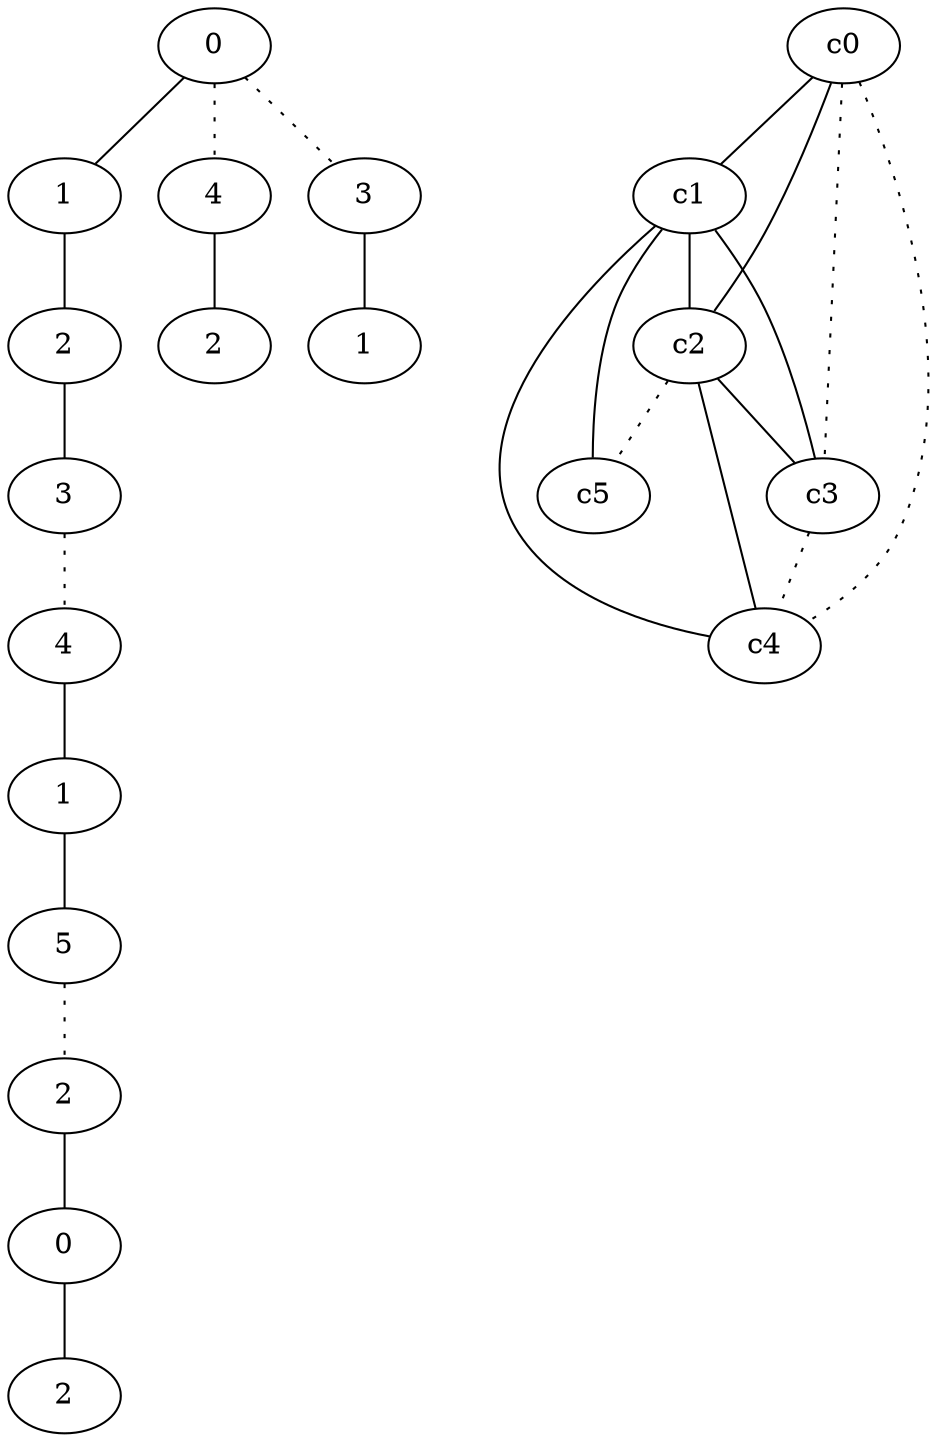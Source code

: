 graph {
a0[label=0];
a1[label=1];
a2[label=2];
a3[label=3];
a4[label=4];
a5[label=1];
a6[label=5];
a7[label=2];
a8[label=0];
a9[label=2];
a10[label=4];
a11[label=2];
a12[label=3];
a13[label=1];
a0 -- a1;
a0 -- a10 [style=dotted];
a0 -- a12 [style=dotted];
a1 -- a2;
a2 -- a3;
a3 -- a4 [style=dotted];
a4 -- a5;
a5 -- a6;
a6 -- a7 [style=dotted];
a7 -- a8;
a8 -- a9;
a10 -- a11;
a12 -- a13;
c0 -- c1;
c0 -- c2;
c0 -- c3 [style=dotted];
c0 -- c4 [style=dotted];
c1 -- c2;
c1 -- c3;
c1 -- c4;
c1 -- c5;
c2 -- c3;
c2 -- c4;
c2 -- c5 [style=dotted];
c3 -- c4 [style=dotted];
}
